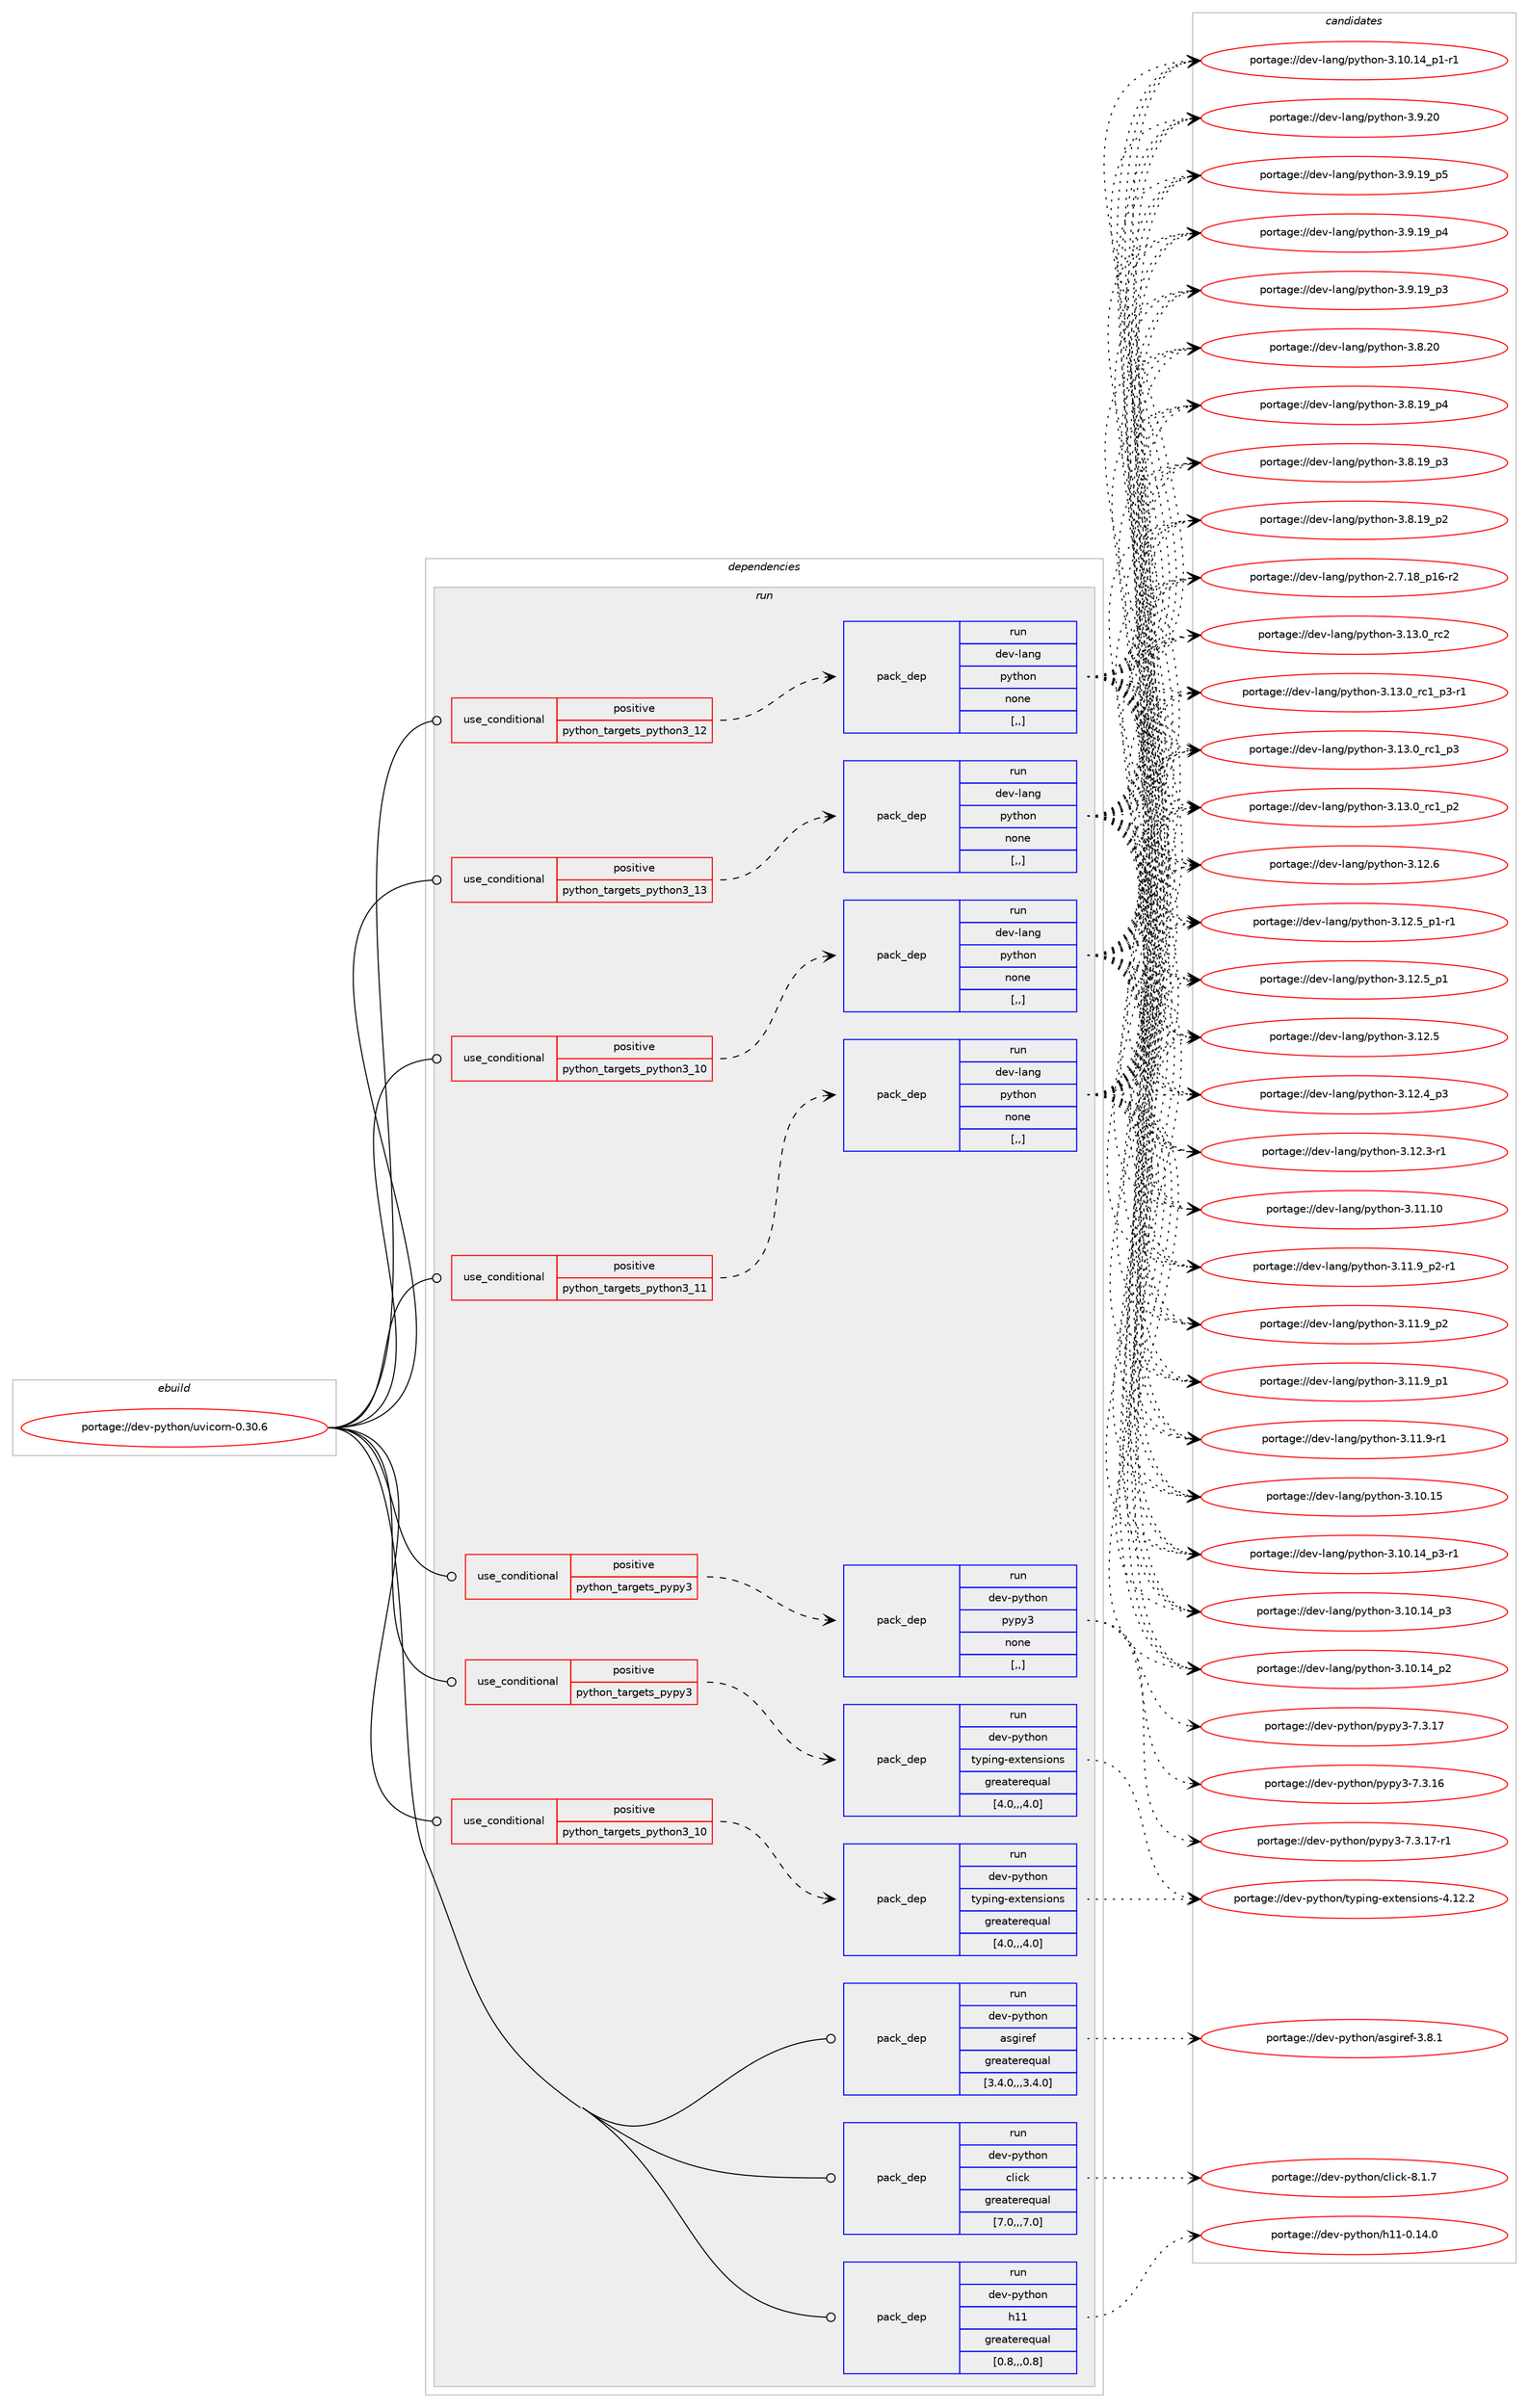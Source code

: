 digraph prolog {

# *************
# Graph options
# *************

newrank=true;
concentrate=true;
compound=true;
graph [rankdir=LR,fontname=Helvetica,fontsize=10,ranksep=1.5];#, ranksep=2.5, nodesep=0.2];
edge  [arrowhead=vee];
node  [fontname=Helvetica,fontsize=10];

# **********
# The ebuild
# **********

subgraph cluster_leftcol {
color=gray;
label=<<i>ebuild</i>>;
id [label="portage://dev-python/uvicorn-0.30.6", color=red, width=4, href="../dev-python/uvicorn-0.30.6.svg"];
}

# ****************
# The dependencies
# ****************

subgraph cluster_midcol {
color=gray;
label=<<i>dependencies</i>>;
subgraph cluster_compile {
fillcolor="#eeeeee";
style=filled;
label=<<i>compile</i>>;
}
subgraph cluster_compileandrun {
fillcolor="#eeeeee";
style=filled;
label=<<i>compile and run</i>>;
}
subgraph cluster_run {
fillcolor="#eeeeee";
style=filled;
label=<<i>run</i>>;
subgraph cond171639 {
dependency662262 [label=<<TABLE BORDER="0" CELLBORDER="1" CELLSPACING="0" CELLPADDING="4"><TR><TD ROWSPAN="3" CELLPADDING="10">use_conditional</TD></TR><TR><TD>positive</TD></TR><TR><TD>python_targets_pypy3</TD></TR></TABLE>>, shape=none, color=red];
subgraph pack485756 {
dependency662263 [label=<<TABLE BORDER="0" CELLBORDER="1" CELLSPACING="0" CELLPADDING="4" WIDTH="220"><TR><TD ROWSPAN="6" CELLPADDING="30">pack_dep</TD></TR><TR><TD WIDTH="110">run</TD></TR><TR><TD>dev-python</TD></TR><TR><TD>pypy3</TD></TR><TR><TD>none</TD></TR><TR><TD>[,,]</TD></TR></TABLE>>, shape=none, color=blue];
}
dependency662262:e -> dependency662263:w [weight=20,style="dashed",arrowhead="vee"];
}
id:e -> dependency662262:w [weight=20,style="solid",arrowhead="odot"];
subgraph cond171640 {
dependency662264 [label=<<TABLE BORDER="0" CELLBORDER="1" CELLSPACING="0" CELLPADDING="4"><TR><TD ROWSPAN="3" CELLPADDING="10">use_conditional</TD></TR><TR><TD>positive</TD></TR><TR><TD>python_targets_pypy3</TD></TR></TABLE>>, shape=none, color=red];
subgraph pack485757 {
dependency662265 [label=<<TABLE BORDER="0" CELLBORDER="1" CELLSPACING="0" CELLPADDING="4" WIDTH="220"><TR><TD ROWSPAN="6" CELLPADDING="30">pack_dep</TD></TR><TR><TD WIDTH="110">run</TD></TR><TR><TD>dev-python</TD></TR><TR><TD>typing-extensions</TD></TR><TR><TD>greaterequal</TD></TR><TR><TD>[4.0,,,4.0]</TD></TR></TABLE>>, shape=none, color=blue];
}
dependency662264:e -> dependency662265:w [weight=20,style="dashed",arrowhead="vee"];
}
id:e -> dependency662264:w [weight=20,style="solid",arrowhead="odot"];
subgraph cond171641 {
dependency662266 [label=<<TABLE BORDER="0" CELLBORDER="1" CELLSPACING="0" CELLPADDING="4"><TR><TD ROWSPAN="3" CELLPADDING="10">use_conditional</TD></TR><TR><TD>positive</TD></TR><TR><TD>python_targets_python3_10</TD></TR></TABLE>>, shape=none, color=red];
subgraph pack485758 {
dependency662267 [label=<<TABLE BORDER="0" CELLBORDER="1" CELLSPACING="0" CELLPADDING="4" WIDTH="220"><TR><TD ROWSPAN="6" CELLPADDING="30">pack_dep</TD></TR><TR><TD WIDTH="110">run</TD></TR><TR><TD>dev-lang</TD></TR><TR><TD>python</TD></TR><TR><TD>none</TD></TR><TR><TD>[,,]</TD></TR></TABLE>>, shape=none, color=blue];
}
dependency662266:e -> dependency662267:w [weight=20,style="dashed",arrowhead="vee"];
}
id:e -> dependency662266:w [weight=20,style="solid",arrowhead="odot"];
subgraph cond171642 {
dependency662268 [label=<<TABLE BORDER="0" CELLBORDER="1" CELLSPACING="0" CELLPADDING="4"><TR><TD ROWSPAN="3" CELLPADDING="10">use_conditional</TD></TR><TR><TD>positive</TD></TR><TR><TD>python_targets_python3_10</TD></TR></TABLE>>, shape=none, color=red];
subgraph pack485759 {
dependency662269 [label=<<TABLE BORDER="0" CELLBORDER="1" CELLSPACING="0" CELLPADDING="4" WIDTH="220"><TR><TD ROWSPAN="6" CELLPADDING="30">pack_dep</TD></TR><TR><TD WIDTH="110">run</TD></TR><TR><TD>dev-python</TD></TR><TR><TD>typing-extensions</TD></TR><TR><TD>greaterequal</TD></TR><TR><TD>[4.0,,,4.0]</TD></TR></TABLE>>, shape=none, color=blue];
}
dependency662268:e -> dependency662269:w [weight=20,style="dashed",arrowhead="vee"];
}
id:e -> dependency662268:w [weight=20,style="solid",arrowhead="odot"];
subgraph cond171643 {
dependency662270 [label=<<TABLE BORDER="0" CELLBORDER="1" CELLSPACING="0" CELLPADDING="4"><TR><TD ROWSPAN="3" CELLPADDING="10">use_conditional</TD></TR><TR><TD>positive</TD></TR><TR><TD>python_targets_python3_11</TD></TR></TABLE>>, shape=none, color=red];
subgraph pack485760 {
dependency662271 [label=<<TABLE BORDER="0" CELLBORDER="1" CELLSPACING="0" CELLPADDING="4" WIDTH="220"><TR><TD ROWSPAN="6" CELLPADDING="30">pack_dep</TD></TR><TR><TD WIDTH="110">run</TD></TR><TR><TD>dev-lang</TD></TR><TR><TD>python</TD></TR><TR><TD>none</TD></TR><TR><TD>[,,]</TD></TR></TABLE>>, shape=none, color=blue];
}
dependency662270:e -> dependency662271:w [weight=20,style="dashed",arrowhead="vee"];
}
id:e -> dependency662270:w [weight=20,style="solid",arrowhead="odot"];
subgraph cond171644 {
dependency662272 [label=<<TABLE BORDER="0" CELLBORDER="1" CELLSPACING="0" CELLPADDING="4"><TR><TD ROWSPAN="3" CELLPADDING="10">use_conditional</TD></TR><TR><TD>positive</TD></TR><TR><TD>python_targets_python3_12</TD></TR></TABLE>>, shape=none, color=red];
subgraph pack485761 {
dependency662273 [label=<<TABLE BORDER="0" CELLBORDER="1" CELLSPACING="0" CELLPADDING="4" WIDTH="220"><TR><TD ROWSPAN="6" CELLPADDING="30">pack_dep</TD></TR><TR><TD WIDTH="110">run</TD></TR><TR><TD>dev-lang</TD></TR><TR><TD>python</TD></TR><TR><TD>none</TD></TR><TR><TD>[,,]</TD></TR></TABLE>>, shape=none, color=blue];
}
dependency662272:e -> dependency662273:w [weight=20,style="dashed",arrowhead="vee"];
}
id:e -> dependency662272:w [weight=20,style="solid",arrowhead="odot"];
subgraph cond171645 {
dependency662274 [label=<<TABLE BORDER="0" CELLBORDER="1" CELLSPACING="0" CELLPADDING="4"><TR><TD ROWSPAN="3" CELLPADDING="10">use_conditional</TD></TR><TR><TD>positive</TD></TR><TR><TD>python_targets_python3_13</TD></TR></TABLE>>, shape=none, color=red];
subgraph pack485762 {
dependency662275 [label=<<TABLE BORDER="0" CELLBORDER="1" CELLSPACING="0" CELLPADDING="4" WIDTH="220"><TR><TD ROWSPAN="6" CELLPADDING="30">pack_dep</TD></TR><TR><TD WIDTH="110">run</TD></TR><TR><TD>dev-lang</TD></TR><TR><TD>python</TD></TR><TR><TD>none</TD></TR><TR><TD>[,,]</TD></TR></TABLE>>, shape=none, color=blue];
}
dependency662274:e -> dependency662275:w [weight=20,style="dashed",arrowhead="vee"];
}
id:e -> dependency662274:w [weight=20,style="solid",arrowhead="odot"];
subgraph pack485763 {
dependency662276 [label=<<TABLE BORDER="0" CELLBORDER="1" CELLSPACING="0" CELLPADDING="4" WIDTH="220"><TR><TD ROWSPAN="6" CELLPADDING="30">pack_dep</TD></TR><TR><TD WIDTH="110">run</TD></TR><TR><TD>dev-python</TD></TR><TR><TD>asgiref</TD></TR><TR><TD>greaterequal</TD></TR><TR><TD>[3.4.0,,,3.4.0]</TD></TR></TABLE>>, shape=none, color=blue];
}
id:e -> dependency662276:w [weight=20,style="solid",arrowhead="odot"];
subgraph pack485764 {
dependency662277 [label=<<TABLE BORDER="0" CELLBORDER="1" CELLSPACING="0" CELLPADDING="4" WIDTH="220"><TR><TD ROWSPAN="6" CELLPADDING="30">pack_dep</TD></TR><TR><TD WIDTH="110">run</TD></TR><TR><TD>dev-python</TD></TR><TR><TD>click</TD></TR><TR><TD>greaterequal</TD></TR><TR><TD>[7.0,,,7.0]</TD></TR></TABLE>>, shape=none, color=blue];
}
id:e -> dependency662277:w [weight=20,style="solid",arrowhead="odot"];
subgraph pack485765 {
dependency662278 [label=<<TABLE BORDER="0" CELLBORDER="1" CELLSPACING="0" CELLPADDING="4" WIDTH="220"><TR><TD ROWSPAN="6" CELLPADDING="30">pack_dep</TD></TR><TR><TD WIDTH="110">run</TD></TR><TR><TD>dev-python</TD></TR><TR><TD>h11</TD></TR><TR><TD>greaterequal</TD></TR><TR><TD>[0.8,,,0.8]</TD></TR></TABLE>>, shape=none, color=blue];
}
id:e -> dependency662278:w [weight=20,style="solid",arrowhead="odot"];
}
}

# **************
# The candidates
# **************

subgraph cluster_choices {
rank=same;
color=gray;
label=<<i>candidates</i>>;

subgraph choice485756 {
color=black;
nodesep=1;
choice100101118451121211161041111104711212111212151455546514649554511449 [label="portage://dev-python/pypy3-7.3.17-r1", color=red, width=4,href="../dev-python/pypy3-7.3.17-r1.svg"];
choice10010111845112121116104111110471121211121215145554651464955 [label="portage://dev-python/pypy3-7.3.17", color=red, width=4,href="../dev-python/pypy3-7.3.17.svg"];
choice10010111845112121116104111110471121211121215145554651464954 [label="portage://dev-python/pypy3-7.3.16", color=red, width=4,href="../dev-python/pypy3-7.3.16.svg"];
dependency662263:e -> choice100101118451121211161041111104711212111212151455546514649554511449:w [style=dotted,weight="100"];
dependency662263:e -> choice10010111845112121116104111110471121211121215145554651464955:w [style=dotted,weight="100"];
dependency662263:e -> choice10010111845112121116104111110471121211121215145554651464954:w [style=dotted,weight="100"];
}
subgraph choice485757 {
color=black;
nodesep=1;
choice10010111845112121116104111110471161211121051101034510112011610111011510511111011545524649504650 [label="portage://dev-python/typing-extensions-4.12.2", color=red, width=4,href="../dev-python/typing-extensions-4.12.2.svg"];
dependency662265:e -> choice10010111845112121116104111110471161211121051101034510112011610111011510511111011545524649504650:w [style=dotted,weight="100"];
}
subgraph choice485758 {
color=black;
nodesep=1;
choice10010111845108971101034711212111610411111045514649514648951149950 [label="portage://dev-lang/python-3.13.0_rc2", color=red, width=4,href="../dev-lang/python-3.13.0_rc2.svg"];
choice1001011184510897110103471121211161041111104551464951464895114994995112514511449 [label="portage://dev-lang/python-3.13.0_rc1_p3-r1", color=red, width=4,href="../dev-lang/python-3.13.0_rc1_p3-r1.svg"];
choice100101118451089711010347112121116104111110455146495146489511499499511251 [label="portage://dev-lang/python-3.13.0_rc1_p3", color=red, width=4,href="../dev-lang/python-3.13.0_rc1_p3.svg"];
choice100101118451089711010347112121116104111110455146495146489511499499511250 [label="portage://dev-lang/python-3.13.0_rc1_p2", color=red, width=4,href="../dev-lang/python-3.13.0_rc1_p2.svg"];
choice10010111845108971101034711212111610411111045514649504654 [label="portage://dev-lang/python-3.12.6", color=red, width=4,href="../dev-lang/python-3.12.6.svg"];
choice1001011184510897110103471121211161041111104551464950465395112494511449 [label="portage://dev-lang/python-3.12.5_p1-r1", color=red, width=4,href="../dev-lang/python-3.12.5_p1-r1.svg"];
choice100101118451089711010347112121116104111110455146495046539511249 [label="portage://dev-lang/python-3.12.5_p1", color=red, width=4,href="../dev-lang/python-3.12.5_p1.svg"];
choice10010111845108971101034711212111610411111045514649504653 [label="portage://dev-lang/python-3.12.5", color=red, width=4,href="../dev-lang/python-3.12.5.svg"];
choice100101118451089711010347112121116104111110455146495046529511251 [label="portage://dev-lang/python-3.12.4_p3", color=red, width=4,href="../dev-lang/python-3.12.4_p3.svg"];
choice100101118451089711010347112121116104111110455146495046514511449 [label="portage://dev-lang/python-3.12.3-r1", color=red, width=4,href="../dev-lang/python-3.12.3-r1.svg"];
choice1001011184510897110103471121211161041111104551464949464948 [label="portage://dev-lang/python-3.11.10", color=red, width=4,href="../dev-lang/python-3.11.10.svg"];
choice1001011184510897110103471121211161041111104551464949465795112504511449 [label="portage://dev-lang/python-3.11.9_p2-r1", color=red, width=4,href="../dev-lang/python-3.11.9_p2-r1.svg"];
choice100101118451089711010347112121116104111110455146494946579511250 [label="portage://dev-lang/python-3.11.9_p2", color=red, width=4,href="../dev-lang/python-3.11.9_p2.svg"];
choice100101118451089711010347112121116104111110455146494946579511249 [label="portage://dev-lang/python-3.11.9_p1", color=red, width=4,href="../dev-lang/python-3.11.9_p1.svg"];
choice100101118451089711010347112121116104111110455146494946574511449 [label="portage://dev-lang/python-3.11.9-r1", color=red, width=4,href="../dev-lang/python-3.11.9-r1.svg"];
choice1001011184510897110103471121211161041111104551464948464953 [label="portage://dev-lang/python-3.10.15", color=red, width=4,href="../dev-lang/python-3.10.15.svg"];
choice100101118451089711010347112121116104111110455146494846495295112514511449 [label="portage://dev-lang/python-3.10.14_p3-r1", color=red, width=4,href="../dev-lang/python-3.10.14_p3-r1.svg"];
choice10010111845108971101034711212111610411111045514649484649529511251 [label="portage://dev-lang/python-3.10.14_p3", color=red, width=4,href="../dev-lang/python-3.10.14_p3.svg"];
choice10010111845108971101034711212111610411111045514649484649529511250 [label="portage://dev-lang/python-3.10.14_p2", color=red, width=4,href="../dev-lang/python-3.10.14_p2.svg"];
choice100101118451089711010347112121116104111110455146494846495295112494511449 [label="portage://dev-lang/python-3.10.14_p1-r1", color=red, width=4,href="../dev-lang/python-3.10.14_p1-r1.svg"];
choice10010111845108971101034711212111610411111045514657465048 [label="portage://dev-lang/python-3.9.20", color=red, width=4,href="../dev-lang/python-3.9.20.svg"];
choice100101118451089711010347112121116104111110455146574649579511253 [label="portage://dev-lang/python-3.9.19_p5", color=red, width=4,href="../dev-lang/python-3.9.19_p5.svg"];
choice100101118451089711010347112121116104111110455146574649579511252 [label="portage://dev-lang/python-3.9.19_p4", color=red, width=4,href="../dev-lang/python-3.9.19_p4.svg"];
choice100101118451089711010347112121116104111110455146574649579511251 [label="portage://dev-lang/python-3.9.19_p3", color=red, width=4,href="../dev-lang/python-3.9.19_p3.svg"];
choice10010111845108971101034711212111610411111045514656465048 [label="portage://dev-lang/python-3.8.20", color=red, width=4,href="../dev-lang/python-3.8.20.svg"];
choice100101118451089711010347112121116104111110455146564649579511252 [label="portage://dev-lang/python-3.8.19_p4", color=red, width=4,href="../dev-lang/python-3.8.19_p4.svg"];
choice100101118451089711010347112121116104111110455146564649579511251 [label="portage://dev-lang/python-3.8.19_p3", color=red, width=4,href="../dev-lang/python-3.8.19_p3.svg"];
choice100101118451089711010347112121116104111110455146564649579511250 [label="portage://dev-lang/python-3.8.19_p2", color=red, width=4,href="../dev-lang/python-3.8.19_p2.svg"];
choice100101118451089711010347112121116104111110455046554649569511249544511450 [label="portage://dev-lang/python-2.7.18_p16-r2", color=red, width=4,href="../dev-lang/python-2.7.18_p16-r2.svg"];
dependency662267:e -> choice10010111845108971101034711212111610411111045514649514648951149950:w [style=dotted,weight="100"];
dependency662267:e -> choice1001011184510897110103471121211161041111104551464951464895114994995112514511449:w [style=dotted,weight="100"];
dependency662267:e -> choice100101118451089711010347112121116104111110455146495146489511499499511251:w [style=dotted,weight="100"];
dependency662267:e -> choice100101118451089711010347112121116104111110455146495146489511499499511250:w [style=dotted,weight="100"];
dependency662267:e -> choice10010111845108971101034711212111610411111045514649504654:w [style=dotted,weight="100"];
dependency662267:e -> choice1001011184510897110103471121211161041111104551464950465395112494511449:w [style=dotted,weight="100"];
dependency662267:e -> choice100101118451089711010347112121116104111110455146495046539511249:w [style=dotted,weight="100"];
dependency662267:e -> choice10010111845108971101034711212111610411111045514649504653:w [style=dotted,weight="100"];
dependency662267:e -> choice100101118451089711010347112121116104111110455146495046529511251:w [style=dotted,weight="100"];
dependency662267:e -> choice100101118451089711010347112121116104111110455146495046514511449:w [style=dotted,weight="100"];
dependency662267:e -> choice1001011184510897110103471121211161041111104551464949464948:w [style=dotted,weight="100"];
dependency662267:e -> choice1001011184510897110103471121211161041111104551464949465795112504511449:w [style=dotted,weight="100"];
dependency662267:e -> choice100101118451089711010347112121116104111110455146494946579511250:w [style=dotted,weight="100"];
dependency662267:e -> choice100101118451089711010347112121116104111110455146494946579511249:w [style=dotted,weight="100"];
dependency662267:e -> choice100101118451089711010347112121116104111110455146494946574511449:w [style=dotted,weight="100"];
dependency662267:e -> choice1001011184510897110103471121211161041111104551464948464953:w [style=dotted,weight="100"];
dependency662267:e -> choice100101118451089711010347112121116104111110455146494846495295112514511449:w [style=dotted,weight="100"];
dependency662267:e -> choice10010111845108971101034711212111610411111045514649484649529511251:w [style=dotted,weight="100"];
dependency662267:e -> choice10010111845108971101034711212111610411111045514649484649529511250:w [style=dotted,weight="100"];
dependency662267:e -> choice100101118451089711010347112121116104111110455146494846495295112494511449:w [style=dotted,weight="100"];
dependency662267:e -> choice10010111845108971101034711212111610411111045514657465048:w [style=dotted,weight="100"];
dependency662267:e -> choice100101118451089711010347112121116104111110455146574649579511253:w [style=dotted,weight="100"];
dependency662267:e -> choice100101118451089711010347112121116104111110455146574649579511252:w [style=dotted,weight="100"];
dependency662267:e -> choice100101118451089711010347112121116104111110455146574649579511251:w [style=dotted,weight="100"];
dependency662267:e -> choice10010111845108971101034711212111610411111045514656465048:w [style=dotted,weight="100"];
dependency662267:e -> choice100101118451089711010347112121116104111110455146564649579511252:w [style=dotted,weight="100"];
dependency662267:e -> choice100101118451089711010347112121116104111110455146564649579511251:w [style=dotted,weight="100"];
dependency662267:e -> choice100101118451089711010347112121116104111110455146564649579511250:w [style=dotted,weight="100"];
dependency662267:e -> choice100101118451089711010347112121116104111110455046554649569511249544511450:w [style=dotted,weight="100"];
}
subgraph choice485759 {
color=black;
nodesep=1;
choice10010111845112121116104111110471161211121051101034510112011610111011510511111011545524649504650 [label="portage://dev-python/typing-extensions-4.12.2", color=red, width=4,href="../dev-python/typing-extensions-4.12.2.svg"];
dependency662269:e -> choice10010111845112121116104111110471161211121051101034510112011610111011510511111011545524649504650:w [style=dotted,weight="100"];
}
subgraph choice485760 {
color=black;
nodesep=1;
choice10010111845108971101034711212111610411111045514649514648951149950 [label="portage://dev-lang/python-3.13.0_rc2", color=red, width=4,href="../dev-lang/python-3.13.0_rc2.svg"];
choice1001011184510897110103471121211161041111104551464951464895114994995112514511449 [label="portage://dev-lang/python-3.13.0_rc1_p3-r1", color=red, width=4,href="../dev-lang/python-3.13.0_rc1_p3-r1.svg"];
choice100101118451089711010347112121116104111110455146495146489511499499511251 [label="portage://dev-lang/python-3.13.0_rc1_p3", color=red, width=4,href="../dev-lang/python-3.13.0_rc1_p3.svg"];
choice100101118451089711010347112121116104111110455146495146489511499499511250 [label="portage://dev-lang/python-3.13.0_rc1_p2", color=red, width=4,href="../dev-lang/python-3.13.0_rc1_p2.svg"];
choice10010111845108971101034711212111610411111045514649504654 [label="portage://dev-lang/python-3.12.6", color=red, width=4,href="../dev-lang/python-3.12.6.svg"];
choice1001011184510897110103471121211161041111104551464950465395112494511449 [label="portage://dev-lang/python-3.12.5_p1-r1", color=red, width=4,href="../dev-lang/python-3.12.5_p1-r1.svg"];
choice100101118451089711010347112121116104111110455146495046539511249 [label="portage://dev-lang/python-3.12.5_p1", color=red, width=4,href="../dev-lang/python-3.12.5_p1.svg"];
choice10010111845108971101034711212111610411111045514649504653 [label="portage://dev-lang/python-3.12.5", color=red, width=4,href="../dev-lang/python-3.12.5.svg"];
choice100101118451089711010347112121116104111110455146495046529511251 [label="portage://dev-lang/python-3.12.4_p3", color=red, width=4,href="../dev-lang/python-3.12.4_p3.svg"];
choice100101118451089711010347112121116104111110455146495046514511449 [label="portage://dev-lang/python-3.12.3-r1", color=red, width=4,href="../dev-lang/python-3.12.3-r1.svg"];
choice1001011184510897110103471121211161041111104551464949464948 [label="portage://dev-lang/python-3.11.10", color=red, width=4,href="../dev-lang/python-3.11.10.svg"];
choice1001011184510897110103471121211161041111104551464949465795112504511449 [label="portage://dev-lang/python-3.11.9_p2-r1", color=red, width=4,href="../dev-lang/python-3.11.9_p2-r1.svg"];
choice100101118451089711010347112121116104111110455146494946579511250 [label="portage://dev-lang/python-3.11.9_p2", color=red, width=4,href="../dev-lang/python-3.11.9_p2.svg"];
choice100101118451089711010347112121116104111110455146494946579511249 [label="portage://dev-lang/python-3.11.9_p1", color=red, width=4,href="../dev-lang/python-3.11.9_p1.svg"];
choice100101118451089711010347112121116104111110455146494946574511449 [label="portage://dev-lang/python-3.11.9-r1", color=red, width=4,href="../dev-lang/python-3.11.9-r1.svg"];
choice1001011184510897110103471121211161041111104551464948464953 [label="portage://dev-lang/python-3.10.15", color=red, width=4,href="../dev-lang/python-3.10.15.svg"];
choice100101118451089711010347112121116104111110455146494846495295112514511449 [label="portage://dev-lang/python-3.10.14_p3-r1", color=red, width=4,href="../dev-lang/python-3.10.14_p3-r1.svg"];
choice10010111845108971101034711212111610411111045514649484649529511251 [label="portage://dev-lang/python-3.10.14_p3", color=red, width=4,href="../dev-lang/python-3.10.14_p3.svg"];
choice10010111845108971101034711212111610411111045514649484649529511250 [label="portage://dev-lang/python-3.10.14_p2", color=red, width=4,href="../dev-lang/python-3.10.14_p2.svg"];
choice100101118451089711010347112121116104111110455146494846495295112494511449 [label="portage://dev-lang/python-3.10.14_p1-r1", color=red, width=4,href="../dev-lang/python-3.10.14_p1-r1.svg"];
choice10010111845108971101034711212111610411111045514657465048 [label="portage://dev-lang/python-3.9.20", color=red, width=4,href="../dev-lang/python-3.9.20.svg"];
choice100101118451089711010347112121116104111110455146574649579511253 [label="portage://dev-lang/python-3.9.19_p5", color=red, width=4,href="../dev-lang/python-3.9.19_p5.svg"];
choice100101118451089711010347112121116104111110455146574649579511252 [label="portage://dev-lang/python-3.9.19_p4", color=red, width=4,href="../dev-lang/python-3.9.19_p4.svg"];
choice100101118451089711010347112121116104111110455146574649579511251 [label="portage://dev-lang/python-3.9.19_p3", color=red, width=4,href="../dev-lang/python-3.9.19_p3.svg"];
choice10010111845108971101034711212111610411111045514656465048 [label="portage://dev-lang/python-3.8.20", color=red, width=4,href="../dev-lang/python-3.8.20.svg"];
choice100101118451089711010347112121116104111110455146564649579511252 [label="portage://dev-lang/python-3.8.19_p4", color=red, width=4,href="../dev-lang/python-3.8.19_p4.svg"];
choice100101118451089711010347112121116104111110455146564649579511251 [label="portage://dev-lang/python-3.8.19_p3", color=red, width=4,href="../dev-lang/python-3.8.19_p3.svg"];
choice100101118451089711010347112121116104111110455146564649579511250 [label="portage://dev-lang/python-3.8.19_p2", color=red, width=4,href="../dev-lang/python-3.8.19_p2.svg"];
choice100101118451089711010347112121116104111110455046554649569511249544511450 [label="portage://dev-lang/python-2.7.18_p16-r2", color=red, width=4,href="../dev-lang/python-2.7.18_p16-r2.svg"];
dependency662271:e -> choice10010111845108971101034711212111610411111045514649514648951149950:w [style=dotted,weight="100"];
dependency662271:e -> choice1001011184510897110103471121211161041111104551464951464895114994995112514511449:w [style=dotted,weight="100"];
dependency662271:e -> choice100101118451089711010347112121116104111110455146495146489511499499511251:w [style=dotted,weight="100"];
dependency662271:e -> choice100101118451089711010347112121116104111110455146495146489511499499511250:w [style=dotted,weight="100"];
dependency662271:e -> choice10010111845108971101034711212111610411111045514649504654:w [style=dotted,weight="100"];
dependency662271:e -> choice1001011184510897110103471121211161041111104551464950465395112494511449:w [style=dotted,weight="100"];
dependency662271:e -> choice100101118451089711010347112121116104111110455146495046539511249:w [style=dotted,weight="100"];
dependency662271:e -> choice10010111845108971101034711212111610411111045514649504653:w [style=dotted,weight="100"];
dependency662271:e -> choice100101118451089711010347112121116104111110455146495046529511251:w [style=dotted,weight="100"];
dependency662271:e -> choice100101118451089711010347112121116104111110455146495046514511449:w [style=dotted,weight="100"];
dependency662271:e -> choice1001011184510897110103471121211161041111104551464949464948:w [style=dotted,weight="100"];
dependency662271:e -> choice1001011184510897110103471121211161041111104551464949465795112504511449:w [style=dotted,weight="100"];
dependency662271:e -> choice100101118451089711010347112121116104111110455146494946579511250:w [style=dotted,weight="100"];
dependency662271:e -> choice100101118451089711010347112121116104111110455146494946579511249:w [style=dotted,weight="100"];
dependency662271:e -> choice100101118451089711010347112121116104111110455146494946574511449:w [style=dotted,weight="100"];
dependency662271:e -> choice1001011184510897110103471121211161041111104551464948464953:w [style=dotted,weight="100"];
dependency662271:e -> choice100101118451089711010347112121116104111110455146494846495295112514511449:w [style=dotted,weight="100"];
dependency662271:e -> choice10010111845108971101034711212111610411111045514649484649529511251:w [style=dotted,weight="100"];
dependency662271:e -> choice10010111845108971101034711212111610411111045514649484649529511250:w [style=dotted,weight="100"];
dependency662271:e -> choice100101118451089711010347112121116104111110455146494846495295112494511449:w [style=dotted,weight="100"];
dependency662271:e -> choice10010111845108971101034711212111610411111045514657465048:w [style=dotted,weight="100"];
dependency662271:e -> choice100101118451089711010347112121116104111110455146574649579511253:w [style=dotted,weight="100"];
dependency662271:e -> choice100101118451089711010347112121116104111110455146574649579511252:w [style=dotted,weight="100"];
dependency662271:e -> choice100101118451089711010347112121116104111110455146574649579511251:w [style=dotted,weight="100"];
dependency662271:e -> choice10010111845108971101034711212111610411111045514656465048:w [style=dotted,weight="100"];
dependency662271:e -> choice100101118451089711010347112121116104111110455146564649579511252:w [style=dotted,weight="100"];
dependency662271:e -> choice100101118451089711010347112121116104111110455146564649579511251:w [style=dotted,weight="100"];
dependency662271:e -> choice100101118451089711010347112121116104111110455146564649579511250:w [style=dotted,weight="100"];
dependency662271:e -> choice100101118451089711010347112121116104111110455046554649569511249544511450:w [style=dotted,weight="100"];
}
subgraph choice485761 {
color=black;
nodesep=1;
choice10010111845108971101034711212111610411111045514649514648951149950 [label="portage://dev-lang/python-3.13.0_rc2", color=red, width=4,href="../dev-lang/python-3.13.0_rc2.svg"];
choice1001011184510897110103471121211161041111104551464951464895114994995112514511449 [label="portage://dev-lang/python-3.13.0_rc1_p3-r1", color=red, width=4,href="../dev-lang/python-3.13.0_rc1_p3-r1.svg"];
choice100101118451089711010347112121116104111110455146495146489511499499511251 [label="portage://dev-lang/python-3.13.0_rc1_p3", color=red, width=4,href="../dev-lang/python-3.13.0_rc1_p3.svg"];
choice100101118451089711010347112121116104111110455146495146489511499499511250 [label="portage://dev-lang/python-3.13.0_rc1_p2", color=red, width=4,href="../dev-lang/python-3.13.0_rc1_p2.svg"];
choice10010111845108971101034711212111610411111045514649504654 [label="portage://dev-lang/python-3.12.6", color=red, width=4,href="../dev-lang/python-3.12.6.svg"];
choice1001011184510897110103471121211161041111104551464950465395112494511449 [label="portage://dev-lang/python-3.12.5_p1-r1", color=red, width=4,href="../dev-lang/python-3.12.5_p1-r1.svg"];
choice100101118451089711010347112121116104111110455146495046539511249 [label="portage://dev-lang/python-3.12.5_p1", color=red, width=4,href="../dev-lang/python-3.12.5_p1.svg"];
choice10010111845108971101034711212111610411111045514649504653 [label="portage://dev-lang/python-3.12.5", color=red, width=4,href="../dev-lang/python-3.12.5.svg"];
choice100101118451089711010347112121116104111110455146495046529511251 [label="portage://dev-lang/python-3.12.4_p3", color=red, width=4,href="../dev-lang/python-3.12.4_p3.svg"];
choice100101118451089711010347112121116104111110455146495046514511449 [label="portage://dev-lang/python-3.12.3-r1", color=red, width=4,href="../dev-lang/python-3.12.3-r1.svg"];
choice1001011184510897110103471121211161041111104551464949464948 [label="portage://dev-lang/python-3.11.10", color=red, width=4,href="../dev-lang/python-3.11.10.svg"];
choice1001011184510897110103471121211161041111104551464949465795112504511449 [label="portage://dev-lang/python-3.11.9_p2-r1", color=red, width=4,href="../dev-lang/python-3.11.9_p2-r1.svg"];
choice100101118451089711010347112121116104111110455146494946579511250 [label="portage://dev-lang/python-3.11.9_p2", color=red, width=4,href="../dev-lang/python-3.11.9_p2.svg"];
choice100101118451089711010347112121116104111110455146494946579511249 [label="portage://dev-lang/python-3.11.9_p1", color=red, width=4,href="../dev-lang/python-3.11.9_p1.svg"];
choice100101118451089711010347112121116104111110455146494946574511449 [label="portage://dev-lang/python-3.11.9-r1", color=red, width=4,href="../dev-lang/python-3.11.9-r1.svg"];
choice1001011184510897110103471121211161041111104551464948464953 [label="portage://dev-lang/python-3.10.15", color=red, width=4,href="../dev-lang/python-3.10.15.svg"];
choice100101118451089711010347112121116104111110455146494846495295112514511449 [label="portage://dev-lang/python-3.10.14_p3-r1", color=red, width=4,href="../dev-lang/python-3.10.14_p3-r1.svg"];
choice10010111845108971101034711212111610411111045514649484649529511251 [label="portage://dev-lang/python-3.10.14_p3", color=red, width=4,href="../dev-lang/python-3.10.14_p3.svg"];
choice10010111845108971101034711212111610411111045514649484649529511250 [label="portage://dev-lang/python-3.10.14_p2", color=red, width=4,href="../dev-lang/python-3.10.14_p2.svg"];
choice100101118451089711010347112121116104111110455146494846495295112494511449 [label="portage://dev-lang/python-3.10.14_p1-r1", color=red, width=4,href="../dev-lang/python-3.10.14_p1-r1.svg"];
choice10010111845108971101034711212111610411111045514657465048 [label="portage://dev-lang/python-3.9.20", color=red, width=4,href="../dev-lang/python-3.9.20.svg"];
choice100101118451089711010347112121116104111110455146574649579511253 [label="portage://dev-lang/python-3.9.19_p5", color=red, width=4,href="../dev-lang/python-3.9.19_p5.svg"];
choice100101118451089711010347112121116104111110455146574649579511252 [label="portage://dev-lang/python-3.9.19_p4", color=red, width=4,href="../dev-lang/python-3.9.19_p4.svg"];
choice100101118451089711010347112121116104111110455146574649579511251 [label="portage://dev-lang/python-3.9.19_p3", color=red, width=4,href="../dev-lang/python-3.9.19_p3.svg"];
choice10010111845108971101034711212111610411111045514656465048 [label="portage://dev-lang/python-3.8.20", color=red, width=4,href="../dev-lang/python-3.8.20.svg"];
choice100101118451089711010347112121116104111110455146564649579511252 [label="portage://dev-lang/python-3.8.19_p4", color=red, width=4,href="../dev-lang/python-3.8.19_p4.svg"];
choice100101118451089711010347112121116104111110455146564649579511251 [label="portage://dev-lang/python-3.8.19_p3", color=red, width=4,href="../dev-lang/python-3.8.19_p3.svg"];
choice100101118451089711010347112121116104111110455146564649579511250 [label="portage://dev-lang/python-3.8.19_p2", color=red, width=4,href="../dev-lang/python-3.8.19_p2.svg"];
choice100101118451089711010347112121116104111110455046554649569511249544511450 [label="portage://dev-lang/python-2.7.18_p16-r2", color=red, width=4,href="../dev-lang/python-2.7.18_p16-r2.svg"];
dependency662273:e -> choice10010111845108971101034711212111610411111045514649514648951149950:w [style=dotted,weight="100"];
dependency662273:e -> choice1001011184510897110103471121211161041111104551464951464895114994995112514511449:w [style=dotted,weight="100"];
dependency662273:e -> choice100101118451089711010347112121116104111110455146495146489511499499511251:w [style=dotted,weight="100"];
dependency662273:e -> choice100101118451089711010347112121116104111110455146495146489511499499511250:w [style=dotted,weight="100"];
dependency662273:e -> choice10010111845108971101034711212111610411111045514649504654:w [style=dotted,weight="100"];
dependency662273:e -> choice1001011184510897110103471121211161041111104551464950465395112494511449:w [style=dotted,weight="100"];
dependency662273:e -> choice100101118451089711010347112121116104111110455146495046539511249:w [style=dotted,weight="100"];
dependency662273:e -> choice10010111845108971101034711212111610411111045514649504653:w [style=dotted,weight="100"];
dependency662273:e -> choice100101118451089711010347112121116104111110455146495046529511251:w [style=dotted,weight="100"];
dependency662273:e -> choice100101118451089711010347112121116104111110455146495046514511449:w [style=dotted,weight="100"];
dependency662273:e -> choice1001011184510897110103471121211161041111104551464949464948:w [style=dotted,weight="100"];
dependency662273:e -> choice1001011184510897110103471121211161041111104551464949465795112504511449:w [style=dotted,weight="100"];
dependency662273:e -> choice100101118451089711010347112121116104111110455146494946579511250:w [style=dotted,weight="100"];
dependency662273:e -> choice100101118451089711010347112121116104111110455146494946579511249:w [style=dotted,weight="100"];
dependency662273:e -> choice100101118451089711010347112121116104111110455146494946574511449:w [style=dotted,weight="100"];
dependency662273:e -> choice1001011184510897110103471121211161041111104551464948464953:w [style=dotted,weight="100"];
dependency662273:e -> choice100101118451089711010347112121116104111110455146494846495295112514511449:w [style=dotted,weight="100"];
dependency662273:e -> choice10010111845108971101034711212111610411111045514649484649529511251:w [style=dotted,weight="100"];
dependency662273:e -> choice10010111845108971101034711212111610411111045514649484649529511250:w [style=dotted,weight="100"];
dependency662273:e -> choice100101118451089711010347112121116104111110455146494846495295112494511449:w [style=dotted,weight="100"];
dependency662273:e -> choice10010111845108971101034711212111610411111045514657465048:w [style=dotted,weight="100"];
dependency662273:e -> choice100101118451089711010347112121116104111110455146574649579511253:w [style=dotted,weight="100"];
dependency662273:e -> choice100101118451089711010347112121116104111110455146574649579511252:w [style=dotted,weight="100"];
dependency662273:e -> choice100101118451089711010347112121116104111110455146574649579511251:w [style=dotted,weight="100"];
dependency662273:e -> choice10010111845108971101034711212111610411111045514656465048:w [style=dotted,weight="100"];
dependency662273:e -> choice100101118451089711010347112121116104111110455146564649579511252:w [style=dotted,weight="100"];
dependency662273:e -> choice100101118451089711010347112121116104111110455146564649579511251:w [style=dotted,weight="100"];
dependency662273:e -> choice100101118451089711010347112121116104111110455146564649579511250:w [style=dotted,weight="100"];
dependency662273:e -> choice100101118451089711010347112121116104111110455046554649569511249544511450:w [style=dotted,weight="100"];
}
subgraph choice485762 {
color=black;
nodesep=1;
choice10010111845108971101034711212111610411111045514649514648951149950 [label="portage://dev-lang/python-3.13.0_rc2", color=red, width=4,href="../dev-lang/python-3.13.0_rc2.svg"];
choice1001011184510897110103471121211161041111104551464951464895114994995112514511449 [label="portage://dev-lang/python-3.13.0_rc1_p3-r1", color=red, width=4,href="../dev-lang/python-3.13.0_rc1_p3-r1.svg"];
choice100101118451089711010347112121116104111110455146495146489511499499511251 [label="portage://dev-lang/python-3.13.0_rc1_p3", color=red, width=4,href="../dev-lang/python-3.13.0_rc1_p3.svg"];
choice100101118451089711010347112121116104111110455146495146489511499499511250 [label="portage://dev-lang/python-3.13.0_rc1_p2", color=red, width=4,href="../dev-lang/python-3.13.0_rc1_p2.svg"];
choice10010111845108971101034711212111610411111045514649504654 [label="portage://dev-lang/python-3.12.6", color=red, width=4,href="../dev-lang/python-3.12.6.svg"];
choice1001011184510897110103471121211161041111104551464950465395112494511449 [label="portage://dev-lang/python-3.12.5_p1-r1", color=red, width=4,href="../dev-lang/python-3.12.5_p1-r1.svg"];
choice100101118451089711010347112121116104111110455146495046539511249 [label="portage://dev-lang/python-3.12.5_p1", color=red, width=4,href="../dev-lang/python-3.12.5_p1.svg"];
choice10010111845108971101034711212111610411111045514649504653 [label="portage://dev-lang/python-3.12.5", color=red, width=4,href="../dev-lang/python-3.12.5.svg"];
choice100101118451089711010347112121116104111110455146495046529511251 [label="portage://dev-lang/python-3.12.4_p3", color=red, width=4,href="../dev-lang/python-3.12.4_p3.svg"];
choice100101118451089711010347112121116104111110455146495046514511449 [label="portage://dev-lang/python-3.12.3-r1", color=red, width=4,href="../dev-lang/python-3.12.3-r1.svg"];
choice1001011184510897110103471121211161041111104551464949464948 [label="portage://dev-lang/python-3.11.10", color=red, width=4,href="../dev-lang/python-3.11.10.svg"];
choice1001011184510897110103471121211161041111104551464949465795112504511449 [label="portage://dev-lang/python-3.11.9_p2-r1", color=red, width=4,href="../dev-lang/python-3.11.9_p2-r1.svg"];
choice100101118451089711010347112121116104111110455146494946579511250 [label="portage://dev-lang/python-3.11.9_p2", color=red, width=4,href="../dev-lang/python-3.11.9_p2.svg"];
choice100101118451089711010347112121116104111110455146494946579511249 [label="portage://dev-lang/python-3.11.9_p1", color=red, width=4,href="../dev-lang/python-3.11.9_p1.svg"];
choice100101118451089711010347112121116104111110455146494946574511449 [label="portage://dev-lang/python-3.11.9-r1", color=red, width=4,href="../dev-lang/python-3.11.9-r1.svg"];
choice1001011184510897110103471121211161041111104551464948464953 [label="portage://dev-lang/python-3.10.15", color=red, width=4,href="../dev-lang/python-3.10.15.svg"];
choice100101118451089711010347112121116104111110455146494846495295112514511449 [label="portage://dev-lang/python-3.10.14_p3-r1", color=red, width=4,href="../dev-lang/python-3.10.14_p3-r1.svg"];
choice10010111845108971101034711212111610411111045514649484649529511251 [label="portage://dev-lang/python-3.10.14_p3", color=red, width=4,href="../dev-lang/python-3.10.14_p3.svg"];
choice10010111845108971101034711212111610411111045514649484649529511250 [label="portage://dev-lang/python-3.10.14_p2", color=red, width=4,href="../dev-lang/python-3.10.14_p2.svg"];
choice100101118451089711010347112121116104111110455146494846495295112494511449 [label="portage://dev-lang/python-3.10.14_p1-r1", color=red, width=4,href="../dev-lang/python-3.10.14_p1-r1.svg"];
choice10010111845108971101034711212111610411111045514657465048 [label="portage://dev-lang/python-3.9.20", color=red, width=4,href="../dev-lang/python-3.9.20.svg"];
choice100101118451089711010347112121116104111110455146574649579511253 [label="portage://dev-lang/python-3.9.19_p5", color=red, width=4,href="../dev-lang/python-3.9.19_p5.svg"];
choice100101118451089711010347112121116104111110455146574649579511252 [label="portage://dev-lang/python-3.9.19_p4", color=red, width=4,href="../dev-lang/python-3.9.19_p4.svg"];
choice100101118451089711010347112121116104111110455146574649579511251 [label="portage://dev-lang/python-3.9.19_p3", color=red, width=4,href="../dev-lang/python-3.9.19_p3.svg"];
choice10010111845108971101034711212111610411111045514656465048 [label="portage://dev-lang/python-3.8.20", color=red, width=4,href="../dev-lang/python-3.8.20.svg"];
choice100101118451089711010347112121116104111110455146564649579511252 [label="portage://dev-lang/python-3.8.19_p4", color=red, width=4,href="../dev-lang/python-3.8.19_p4.svg"];
choice100101118451089711010347112121116104111110455146564649579511251 [label="portage://dev-lang/python-3.8.19_p3", color=red, width=4,href="../dev-lang/python-3.8.19_p3.svg"];
choice100101118451089711010347112121116104111110455146564649579511250 [label="portage://dev-lang/python-3.8.19_p2", color=red, width=4,href="../dev-lang/python-3.8.19_p2.svg"];
choice100101118451089711010347112121116104111110455046554649569511249544511450 [label="portage://dev-lang/python-2.7.18_p16-r2", color=red, width=4,href="../dev-lang/python-2.7.18_p16-r2.svg"];
dependency662275:e -> choice10010111845108971101034711212111610411111045514649514648951149950:w [style=dotted,weight="100"];
dependency662275:e -> choice1001011184510897110103471121211161041111104551464951464895114994995112514511449:w [style=dotted,weight="100"];
dependency662275:e -> choice100101118451089711010347112121116104111110455146495146489511499499511251:w [style=dotted,weight="100"];
dependency662275:e -> choice100101118451089711010347112121116104111110455146495146489511499499511250:w [style=dotted,weight="100"];
dependency662275:e -> choice10010111845108971101034711212111610411111045514649504654:w [style=dotted,weight="100"];
dependency662275:e -> choice1001011184510897110103471121211161041111104551464950465395112494511449:w [style=dotted,weight="100"];
dependency662275:e -> choice100101118451089711010347112121116104111110455146495046539511249:w [style=dotted,weight="100"];
dependency662275:e -> choice10010111845108971101034711212111610411111045514649504653:w [style=dotted,weight="100"];
dependency662275:e -> choice100101118451089711010347112121116104111110455146495046529511251:w [style=dotted,weight="100"];
dependency662275:e -> choice100101118451089711010347112121116104111110455146495046514511449:w [style=dotted,weight="100"];
dependency662275:e -> choice1001011184510897110103471121211161041111104551464949464948:w [style=dotted,weight="100"];
dependency662275:e -> choice1001011184510897110103471121211161041111104551464949465795112504511449:w [style=dotted,weight="100"];
dependency662275:e -> choice100101118451089711010347112121116104111110455146494946579511250:w [style=dotted,weight="100"];
dependency662275:e -> choice100101118451089711010347112121116104111110455146494946579511249:w [style=dotted,weight="100"];
dependency662275:e -> choice100101118451089711010347112121116104111110455146494946574511449:w [style=dotted,weight="100"];
dependency662275:e -> choice1001011184510897110103471121211161041111104551464948464953:w [style=dotted,weight="100"];
dependency662275:e -> choice100101118451089711010347112121116104111110455146494846495295112514511449:w [style=dotted,weight="100"];
dependency662275:e -> choice10010111845108971101034711212111610411111045514649484649529511251:w [style=dotted,weight="100"];
dependency662275:e -> choice10010111845108971101034711212111610411111045514649484649529511250:w [style=dotted,weight="100"];
dependency662275:e -> choice100101118451089711010347112121116104111110455146494846495295112494511449:w [style=dotted,weight="100"];
dependency662275:e -> choice10010111845108971101034711212111610411111045514657465048:w [style=dotted,weight="100"];
dependency662275:e -> choice100101118451089711010347112121116104111110455146574649579511253:w [style=dotted,weight="100"];
dependency662275:e -> choice100101118451089711010347112121116104111110455146574649579511252:w [style=dotted,weight="100"];
dependency662275:e -> choice100101118451089711010347112121116104111110455146574649579511251:w [style=dotted,weight="100"];
dependency662275:e -> choice10010111845108971101034711212111610411111045514656465048:w [style=dotted,weight="100"];
dependency662275:e -> choice100101118451089711010347112121116104111110455146564649579511252:w [style=dotted,weight="100"];
dependency662275:e -> choice100101118451089711010347112121116104111110455146564649579511251:w [style=dotted,weight="100"];
dependency662275:e -> choice100101118451089711010347112121116104111110455146564649579511250:w [style=dotted,weight="100"];
dependency662275:e -> choice100101118451089711010347112121116104111110455046554649569511249544511450:w [style=dotted,weight="100"];
}
subgraph choice485763 {
color=black;
nodesep=1;
choice100101118451121211161041111104797115103105114101102455146564649 [label="portage://dev-python/asgiref-3.8.1", color=red, width=4,href="../dev-python/asgiref-3.8.1.svg"];
dependency662276:e -> choice100101118451121211161041111104797115103105114101102455146564649:w [style=dotted,weight="100"];
}
subgraph choice485764 {
color=black;
nodesep=1;
choice10010111845112121116104111110479910810599107455646494655 [label="portage://dev-python/click-8.1.7", color=red, width=4,href="../dev-python/click-8.1.7.svg"];
dependency662277:e -> choice10010111845112121116104111110479910810599107455646494655:w [style=dotted,weight="100"];
}
subgraph choice485765 {
color=black;
nodesep=1;
choice1001011184511212111610411111047104494945484649524648 [label="portage://dev-python/h11-0.14.0", color=red, width=4,href="../dev-python/h11-0.14.0.svg"];
dependency662278:e -> choice1001011184511212111610411111047104494945484649524648:w [style=dotted,weight="100"];
}
}

}

